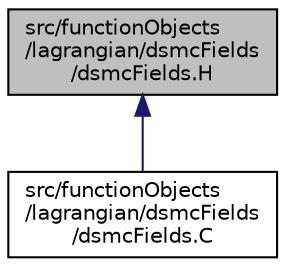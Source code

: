 digraph "src/functionObjects/lagrangian/dsmcFields/dsmcFields.H"
{
  bgcolor="transparent";
  edge [fontname="Helvetica",fontsize="10",labelfontname="Helvetica",labelfontsize="10"];
  node [fontname="Helvetica",fontsize="10",shape=record];
  Node70 [label="src/functionObjects\l/lagrangian/dsmcFields\l/dsmcFields.H",height=0.2,width=0.4,color="black", fillcolor="grey75", style="filled", fontcolor="black"];
  Node70 -> Node71 [dir="back",color="midnightblue",fontsize="10",style="solid",fontname="Helvetica"];
  Node71 [label="src/functionObjects\l/lagrangian/dsmcFields\l/dsmcFields.C",height=0.2,width=0.4,color="black",URL="$a04916.html"];
}
